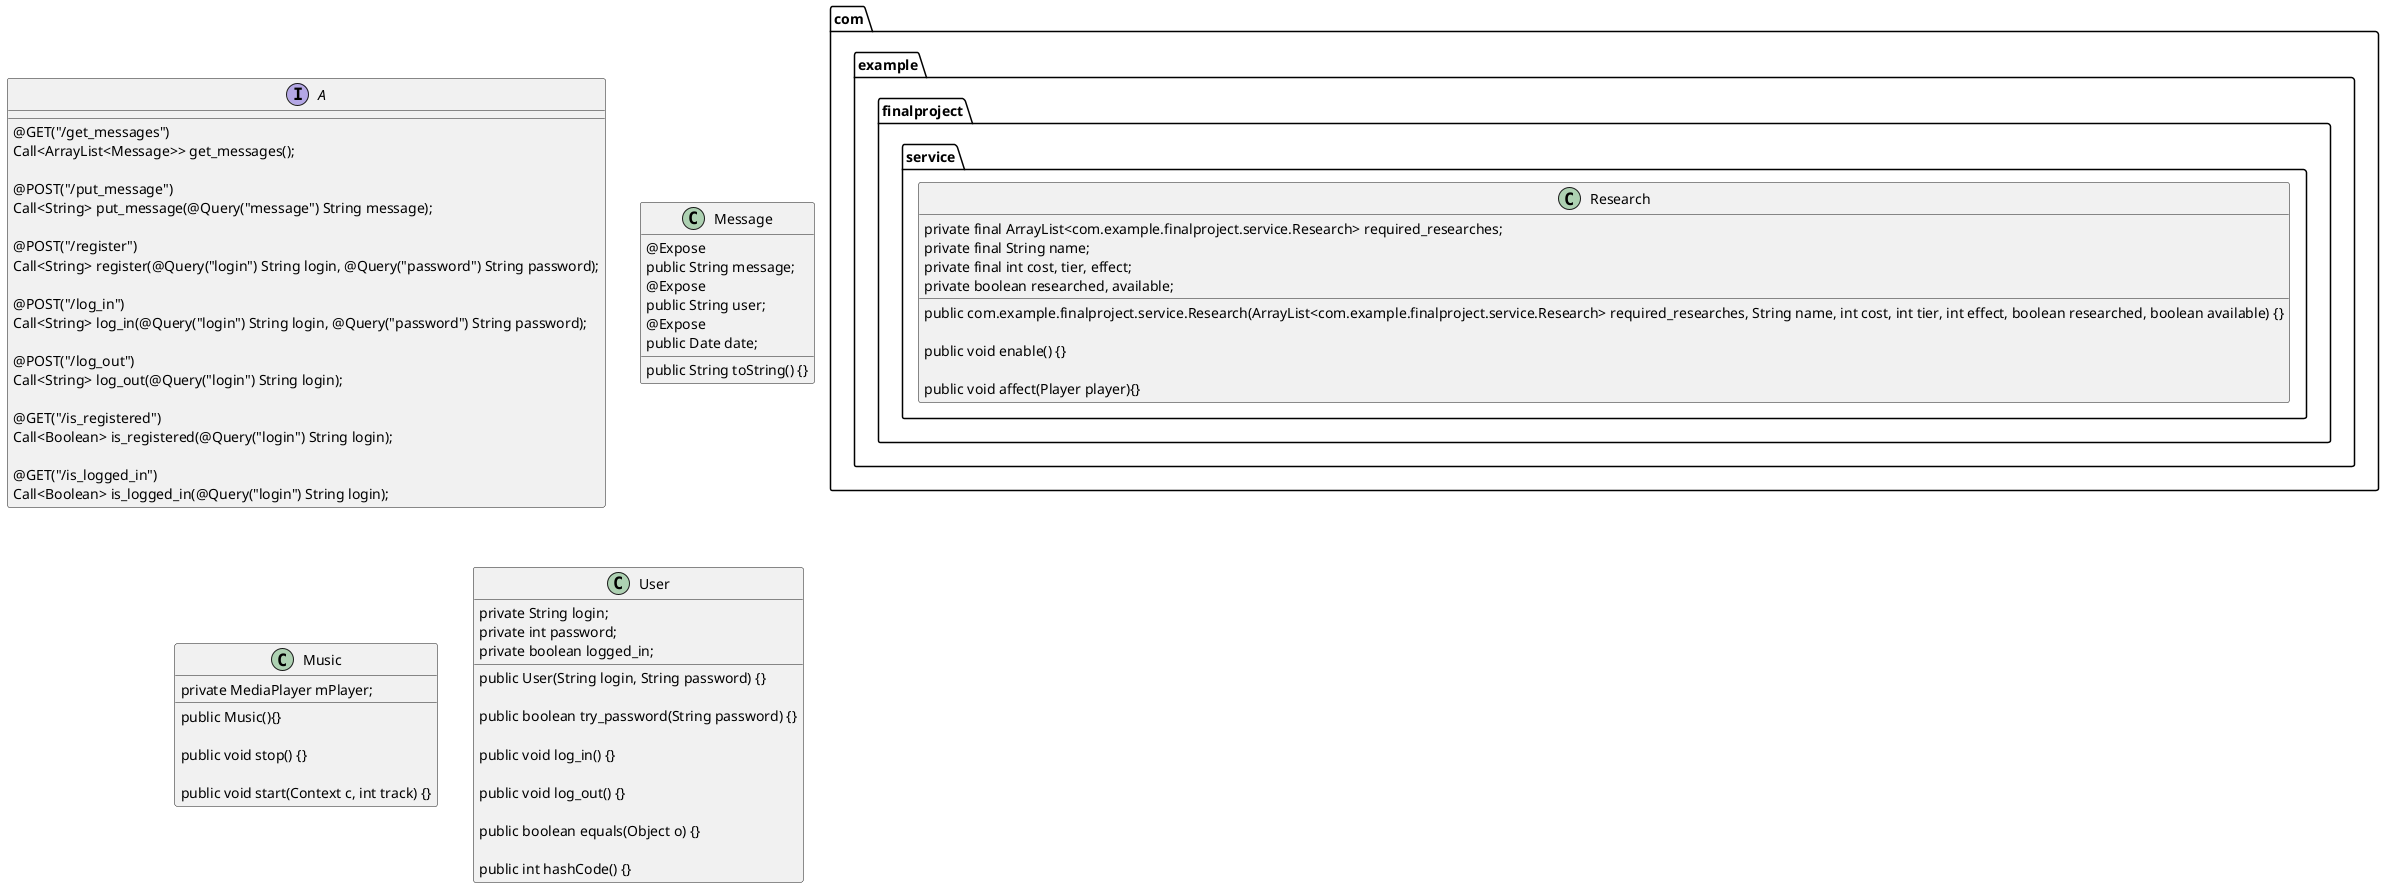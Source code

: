 @startuml
'https://plantuml.com/class-diagram
interface A{
    @GET("/get_messages")
    Call<ArrayList<Message>> get_messages();

    @POST("/put_message")
    Call<String> put_message(@Query("message") String message);

    @POST("/register")
    Call<String> register(@Query("login") String login, @Query("password") String password);

    @POST("/log_in")
    Call<String> log_in(@Query("login") String login, @Query("password") String password);

    @POST("/log_out")
    Call<String> log_out(@Query("login") String login);

    @GET("/is_registered")
    Call<Boolean> is_registered(@Query("login") String login);

    @GET("/is_logged_in")
    Call<Boolean> is_logged_in(@Query("login") String login);
}
class Message{
    @Expose
    public String message;
    @Expose
    public String user;
    @Expose
    public Date date;

    public String toString() {}
}

class Music {
    private MediaPlayer mPlayer;

    public Music(){}

    public void stop() {}

    public void start(Context c, int track) {}
}

class com.example.finalproject.service.Research {
    private final ArrayList<com.example.finalproject.service.Research> required_researches;
    private final String name;
    private final int cost, tier, effect;
    private boolean researched, available;

    public com.example.finalproject.service.Research(ArrayList<com.example.finalproject.service.Research> required_researches, String name, int cost, int tier, int effect, boolean researched, boolean available) {}

    public void enable() {}

    public void affect(Player player){}
}

class User {
    private String login;
    private int password;
    private boolean logged_in;

    public User(String login, String password) {}

    public boolean try_password(String password) {}

    public void log_in() {}

    public void log_out() {}

    public boolean equals(Object o) {}

    public int hashCode() {}
}

@enduml